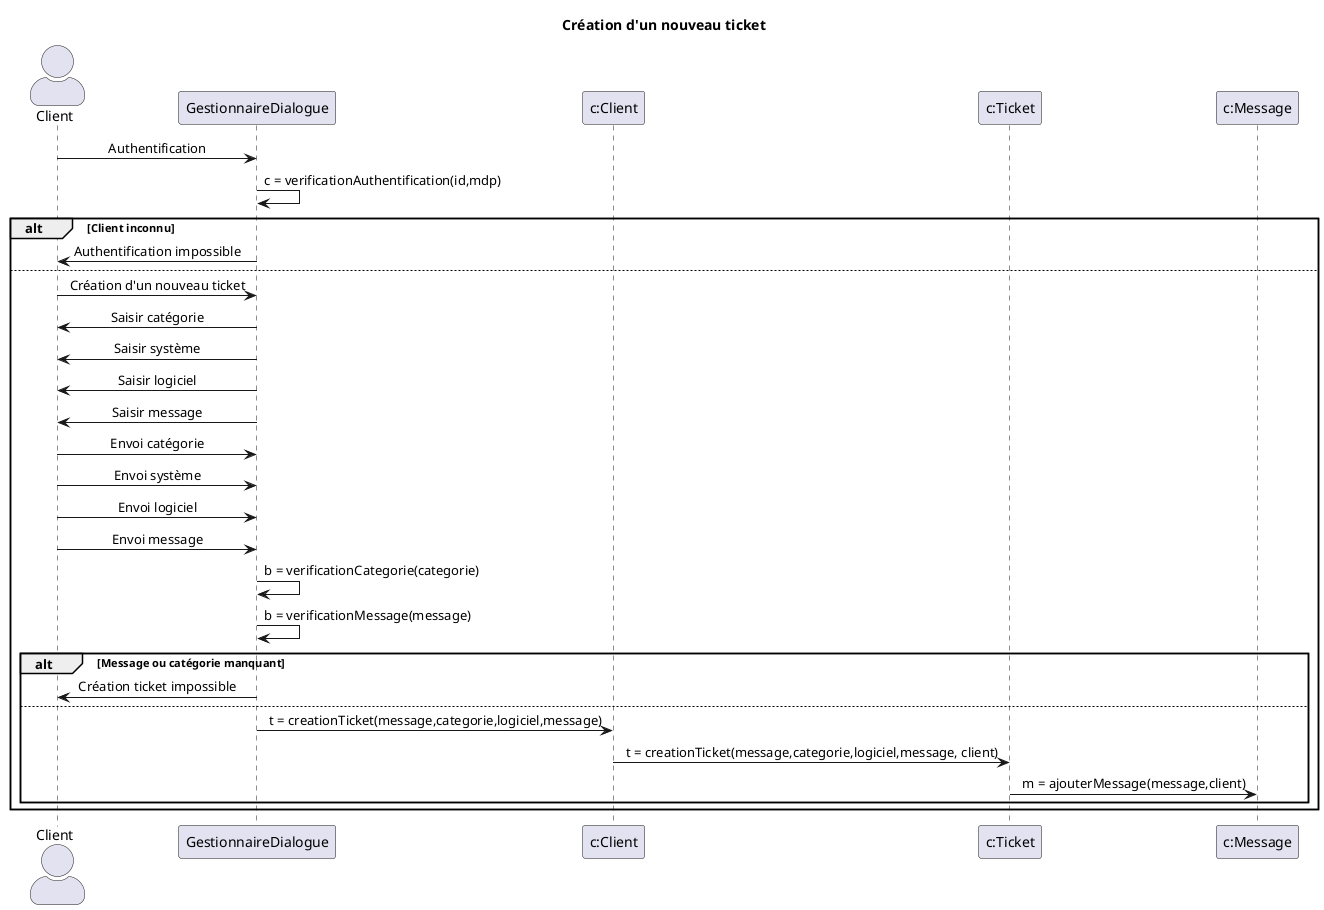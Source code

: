 @startuml

title Création d'un nouveau ticket
skinparam sequenceMessageAlign center
skinparam ActorStyle awesome

actor Client as c
participant GestionnaireDialogue as t
participant "c:Client" as cc
participant "c:Ticket" as ct
participant "c:Message" as cm

c -> t: Authentification
t -> t: c = verificationAuthentification(id,mdp)

alt Client inconnu
	t -> c: Authentification impossible
else
	c -> t: Création d'un nouveau ticket
	c <- t: Saisir catégorie
    c <- t: Saisir système
    c <- t: Saisir logiciel
    c <- t: Saisir message
    
    t <- c: Envoi catégorie
    t <- c: Envoi système    
    t <- c: Envoi logiciel
    t <- c: Envoi message
    
    t -> t: b = verificationCategorie(categorie)
    t -> t :  b = verificationMessage(message)

	alt Message ou catégorie manquant
		t -> c: Création ticket impossible
	else
	    t -> cc: t = creationTicket(message,categorie,logiciel,message)
      cc -> ct : t = creationTicket(message,categorie,logiciel,message, client)
      ct -> cm : m = ajouterMessage(message,client)
      
      
	end
end

@enduml

